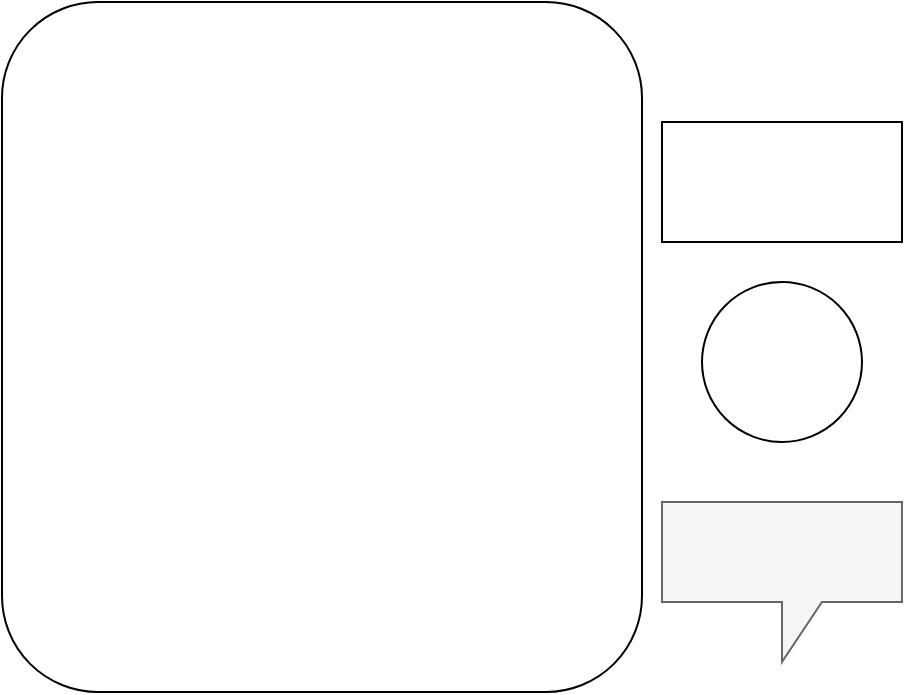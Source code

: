 <mxfile version="21.6.2" type="github">
  <diagram name="第 1 页" id="4teh8umcpwRB-2CN_D-z">
    <mxGraphModel dx="1434" dy="764" grid="1" gridSize="5" guides="1" tooltips="1" connect="1" arrows="1" fold="1" page="1" pageScale="1" pageWidth="827" pageHeight="1169" math="0" shadow="0">
      <root>
        <mxCell id="0" />
        <mxCell id="1" parent="0" />
        <mxCell id="rRk4pFxwdpnZ_v9d7mNz-1" value="" style="ellipse;whiteSpace=wrap;html=1;aspect=fixed;" vertex="1" parent="1">
          <mxGeometry x="450" y="200" width="80" height="80" as="geometry" />
        </mxCell>
        <mxCell id="rRk4pFxwdpnZ_v9d7mNz-2" value="" style="shape=callout;whiteSpace=wrap;html=1;perimeter=calloutPerimeter;fillColor=#f5f5f5;strokeColor=#666666;fontColor=#333333;fontStyle=4" vertex="1" parent="1">
          <mxGeometry x="430" y="310" width="120" height="80" as="geometry" />
        </mxCell>
        <mxCell id="rRk4pFxwdpnZ_v9d7mNz-3" value="" style="rounded=1;whiteSpace=wrap;html=1;container=0;" vertex="1" parent="1">
          <mxGeometry x="100" y="60" width="320" height="345" as="geometry" />
        </mxCell>
        <mxCell id="rRk4pFxwdpnZ_v9d7mNz-4" value="" style="rounded=0;whiteSpace=wrap;html=1;" vertex="1" parent="1">
          <mxGeometry x="430" y="120" width="120" height="60" as="geometry" />
        </mxCell>
      </root>
    </mxGraphModel>
  </diagram>
</mxfile>
